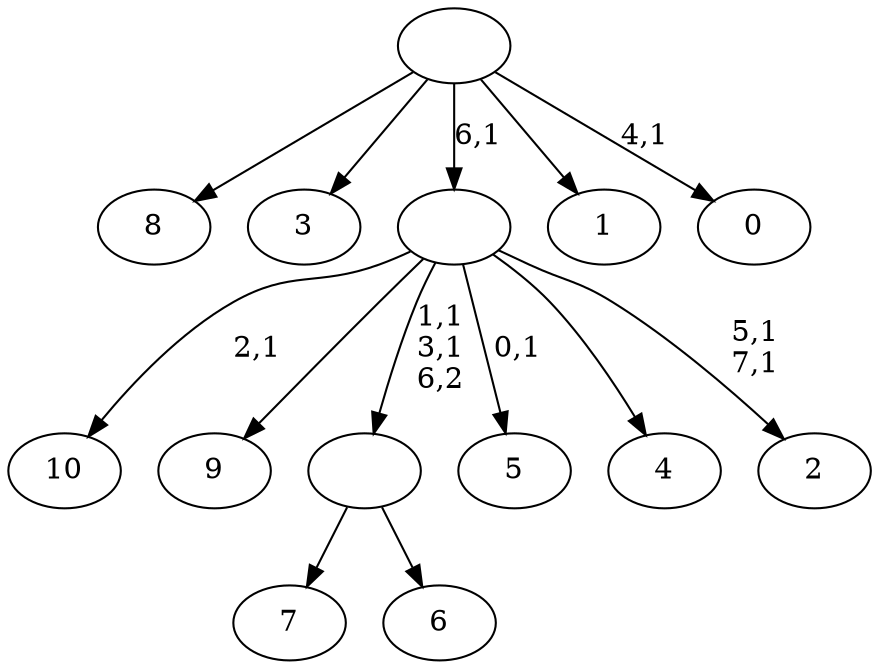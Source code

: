 digraph T {
	19 [label="10"]
	17 [label="9"]
	16 [label="8"]
	15 [label="7"]
	14 [label="6"]
	13 [label=""]
	11 [label="5"]
	9 [label="4"]
	8 [label="3"]
	7 [label="2"]
	4 [label=""]
	3 [label="1"]
	2 [label="0"]
	0 [label=""]
	13 -> 15 [label=""]
	13 -> 14 [label=""]
	4 -> 7 [label="5,1\n7,1"]
	4 -> 11 [label="0,1"]
	4 -> 13 [label="1,1\n3,1\n6,2"]
	4 -> 19 [label="2,1"]
	4 -> 17 [label=""]
	4 -> 9 [label=""]
	0 -> 2 [label="4,1"]
	0 -> 16 [label=""]
	0 -> 8 [label=""]
	0 -> 4 [label="6,1"]
	0 -> 3 [label=""]
}
